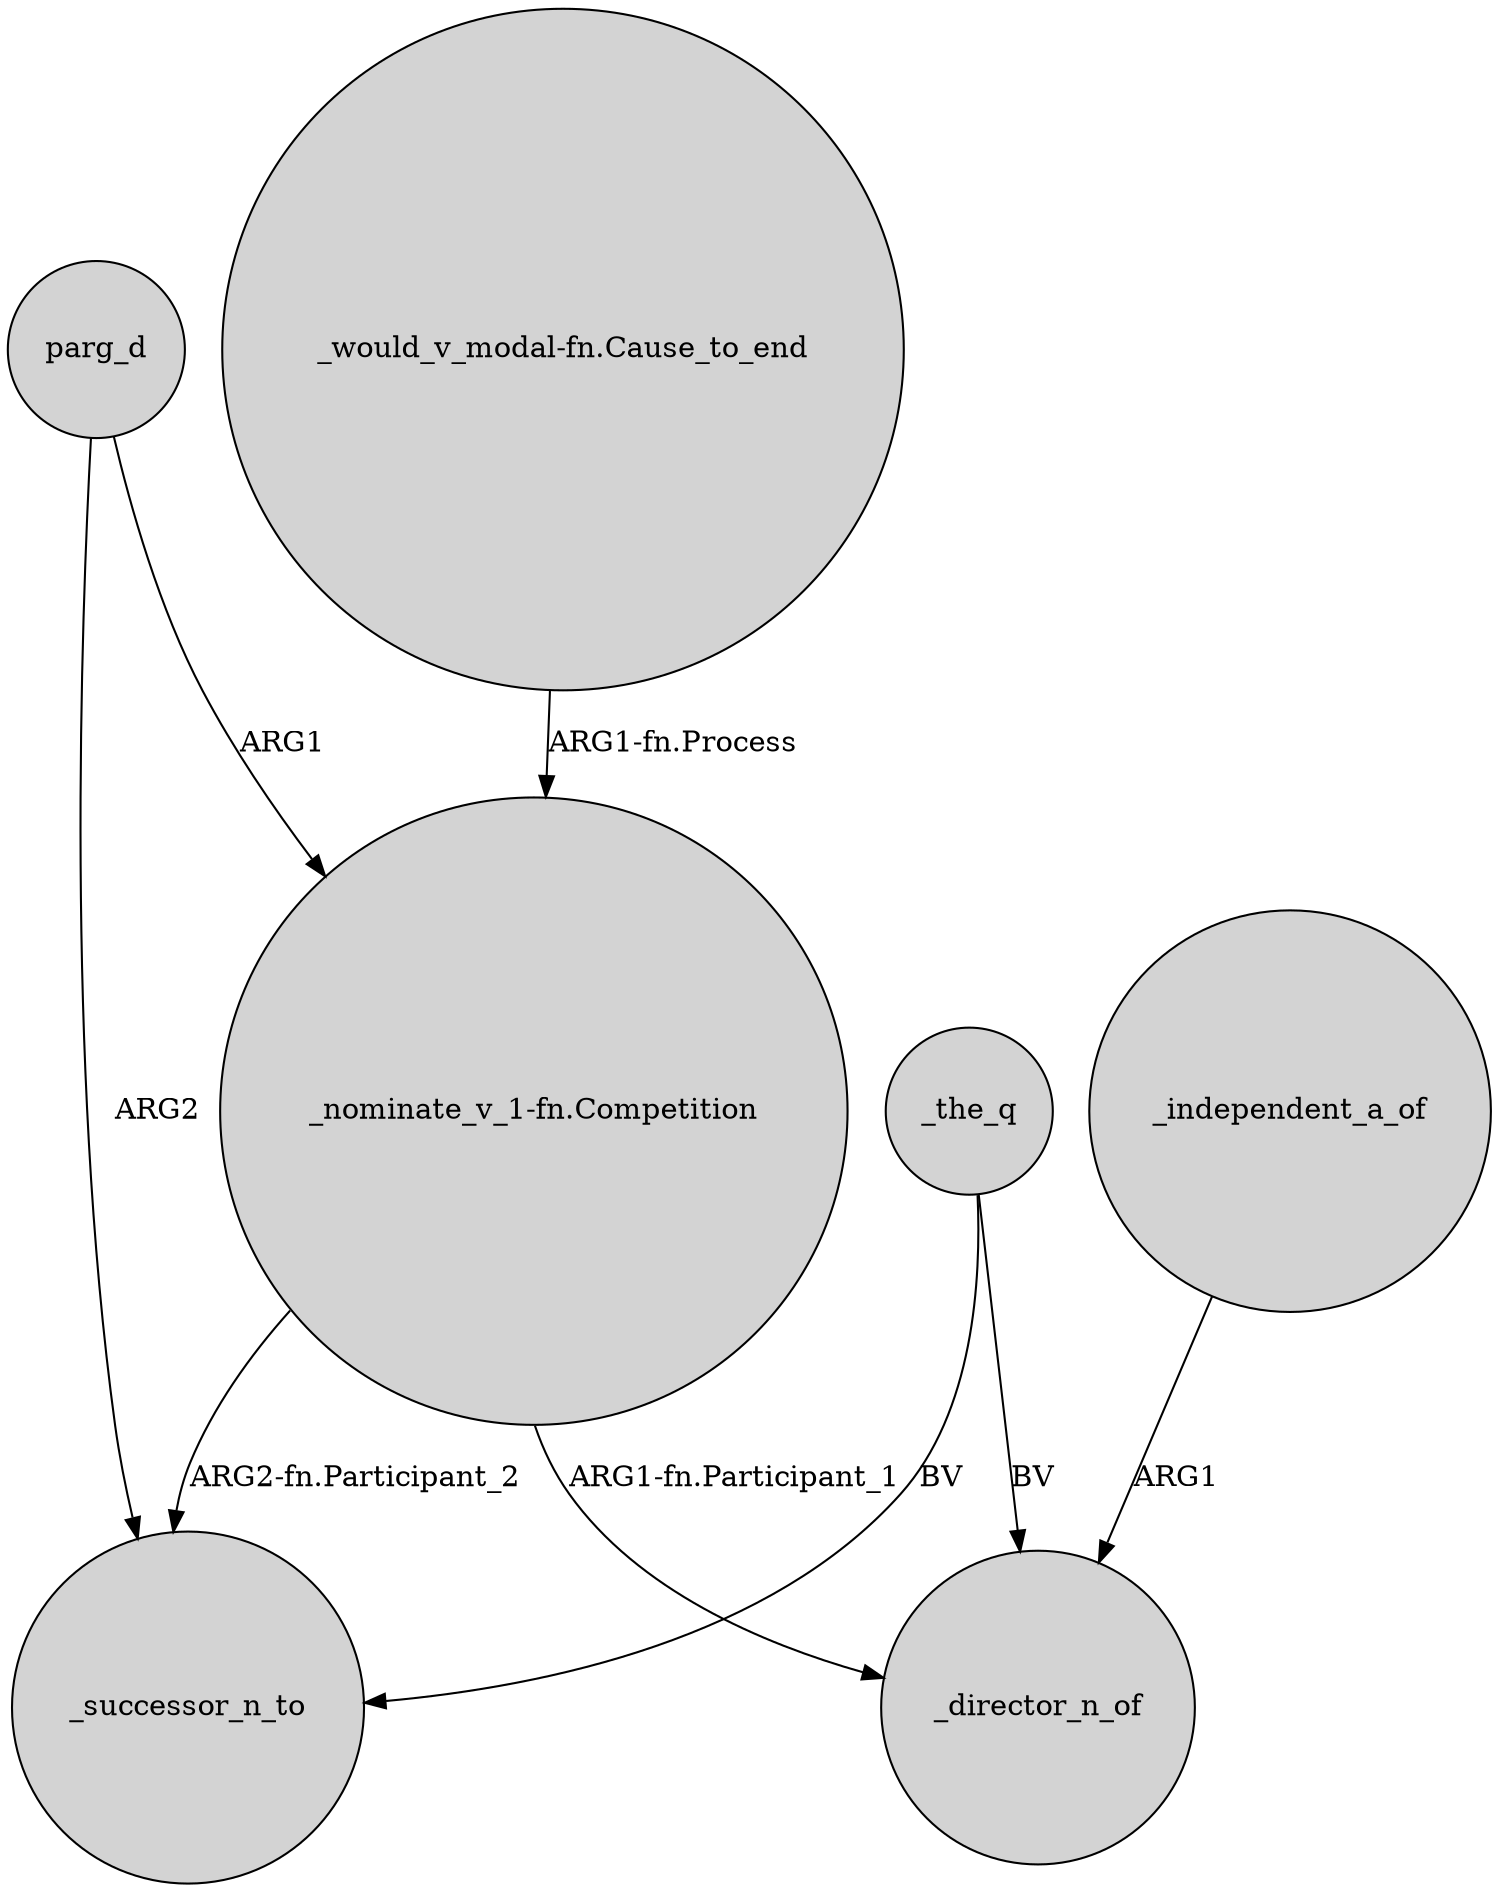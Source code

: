 digraph {
	node [shape=circle style=filled]
	parg_d -> _successor_n_to [label=ARG2]
	"_nominate_v_1-fn.Competition" -> _director_n_of [label="ARG1-fn.Participant_1"]
	"_would_v_modal-fn.Cause_to_end" -> "_nominate_v_1-fn.Competition" [label="ARG1-fn.Process"]
	"_nominate_v_1-fn.Competition" -> _successor_n_to [label="ARG2-fn.Participant_2"]
	_the_q -> _successor_n_to [label=BV]
	_independent_a_of -> _director_n_of [label=ARG1]
	_the_q -> _director_n_of [label=BV]
	parg_d -> "_nominate_v_1-fn.Competition" [label=ARG1]
}
